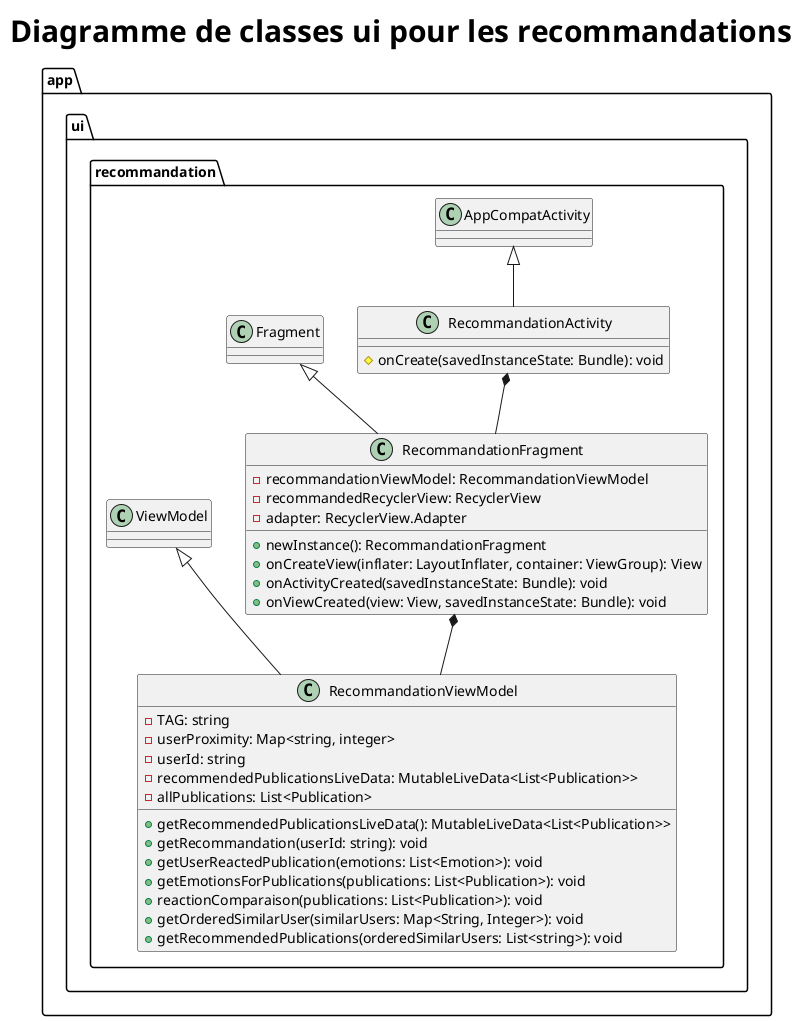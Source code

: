 @startuml modelui12
title <size:30><b>Diagramme de classes ui pour les recommandations</b></size>

package app{
    package ui{
        package recommandation{
            class RecommandationActivity  extends AppCompatActivity{
                # onCreate(savedInstanceState: Bundle): void
            }
            RecommandationActivity *-- RecommandationFragment

            class RecommandationFragment extends Fragment{
                - recommandationViewModel: RecommandationViewModel
                - recommandedRecyclerView: RecyclerView 
                - adapter: RecyclerView.Adapter

                + newInstance(): RecommandationFragment
                + onCreateView(inflater: LayoutInflater, container: ViewGroup): View
                + onActivityCreated(savedInstanceState: Bundle): void
                + onViewCreated(view: View, savedInstanceState: Bundle): void
            }
            RecommandationFragment *-- RecommandationViewModel


            class RecommandationViewModel extends ViewModel{
                - TAG: string
                - userProximity: Map<string, integer>
                - userId: string
                - recommendedPublicationsLiveData: MutableLiveData<List<Publication>>
                - allPublications: List<Publication>

                + getRecommendedPublicationsLiveData(): MutableLiveData<List<Publication>>
                + getRecommandation(userId: string): void
                + getUserReactedPublication(emotions: List<Emotion>): void
                + getEmotionsForPublications(publications: List<Publication>): void
                + reactionComparaison(publications: List<Publication>): void
                + getOrderedSimilarUser(similarUsers: Map<String, Integer>): void
                + getRecommendedPublications(orderedSimilarUsers: List<string>): void

            }
        }
    }
}

@enduml